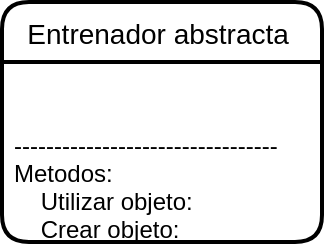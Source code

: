 <mxfile version="20.2.8" type="github">
  <diagram id="nNRB3FYroDZcuy6VNHdO" name="Página-1">
    <mxGraphModel dx="433" dy="495" grid="1" gridSize="10" guides="1" tooltips="1" connect="1" arrows="1" fold="1" page="1" pageScale="1" pageWidth="827" pageHeight="1169" math="0" shadow="0">
      <root>
        <mxCell id="0" />
        <mxCell id="1" parent="0" />
        <mxCell id="z5m_l2Ay39GD2w98-U8z-1" value="Entrenador abstracta " style="swimlane;childLayout=stackLayout;horizontal=1;startSize=30;horizontalStack=0;rounded=1;fontSize=14;fontStyle=0;strokeWidth=2;resizeParent=0;resizeLast=1;shadow=0;dashed=0;align=center;" vertex="1" parent="1">
          <mxGeometry x="30" y="50" width="160" height="120" as="geometry" />
        </mxCell>
        <mxCell id="z5m_l2Ay39GD2w98-U8z-4" value="&#xa;&#xa;---------------------------------&#xa;Metodos:&#xa;    Utilizar objeto:&#xa;    Crear objeto:&#xa;    estado:" style="text;strokeColor=none;fillColor=none;spacingLeft=4;spacingRight=4;overflow=hidden;rotatable=0;points=[[0,0.5],[1,0.5]];portConstraint=eastwest;fontSize=12;" vertex="1" parent="z5m_l2Ay39GD2w98-U8z-1">
          <mxGeometry y="30" width="160" height="90" as="geometry" />
        </mxCell>
      </root>
    </mxGraphModel>
  </diagram>
</mxfile>
